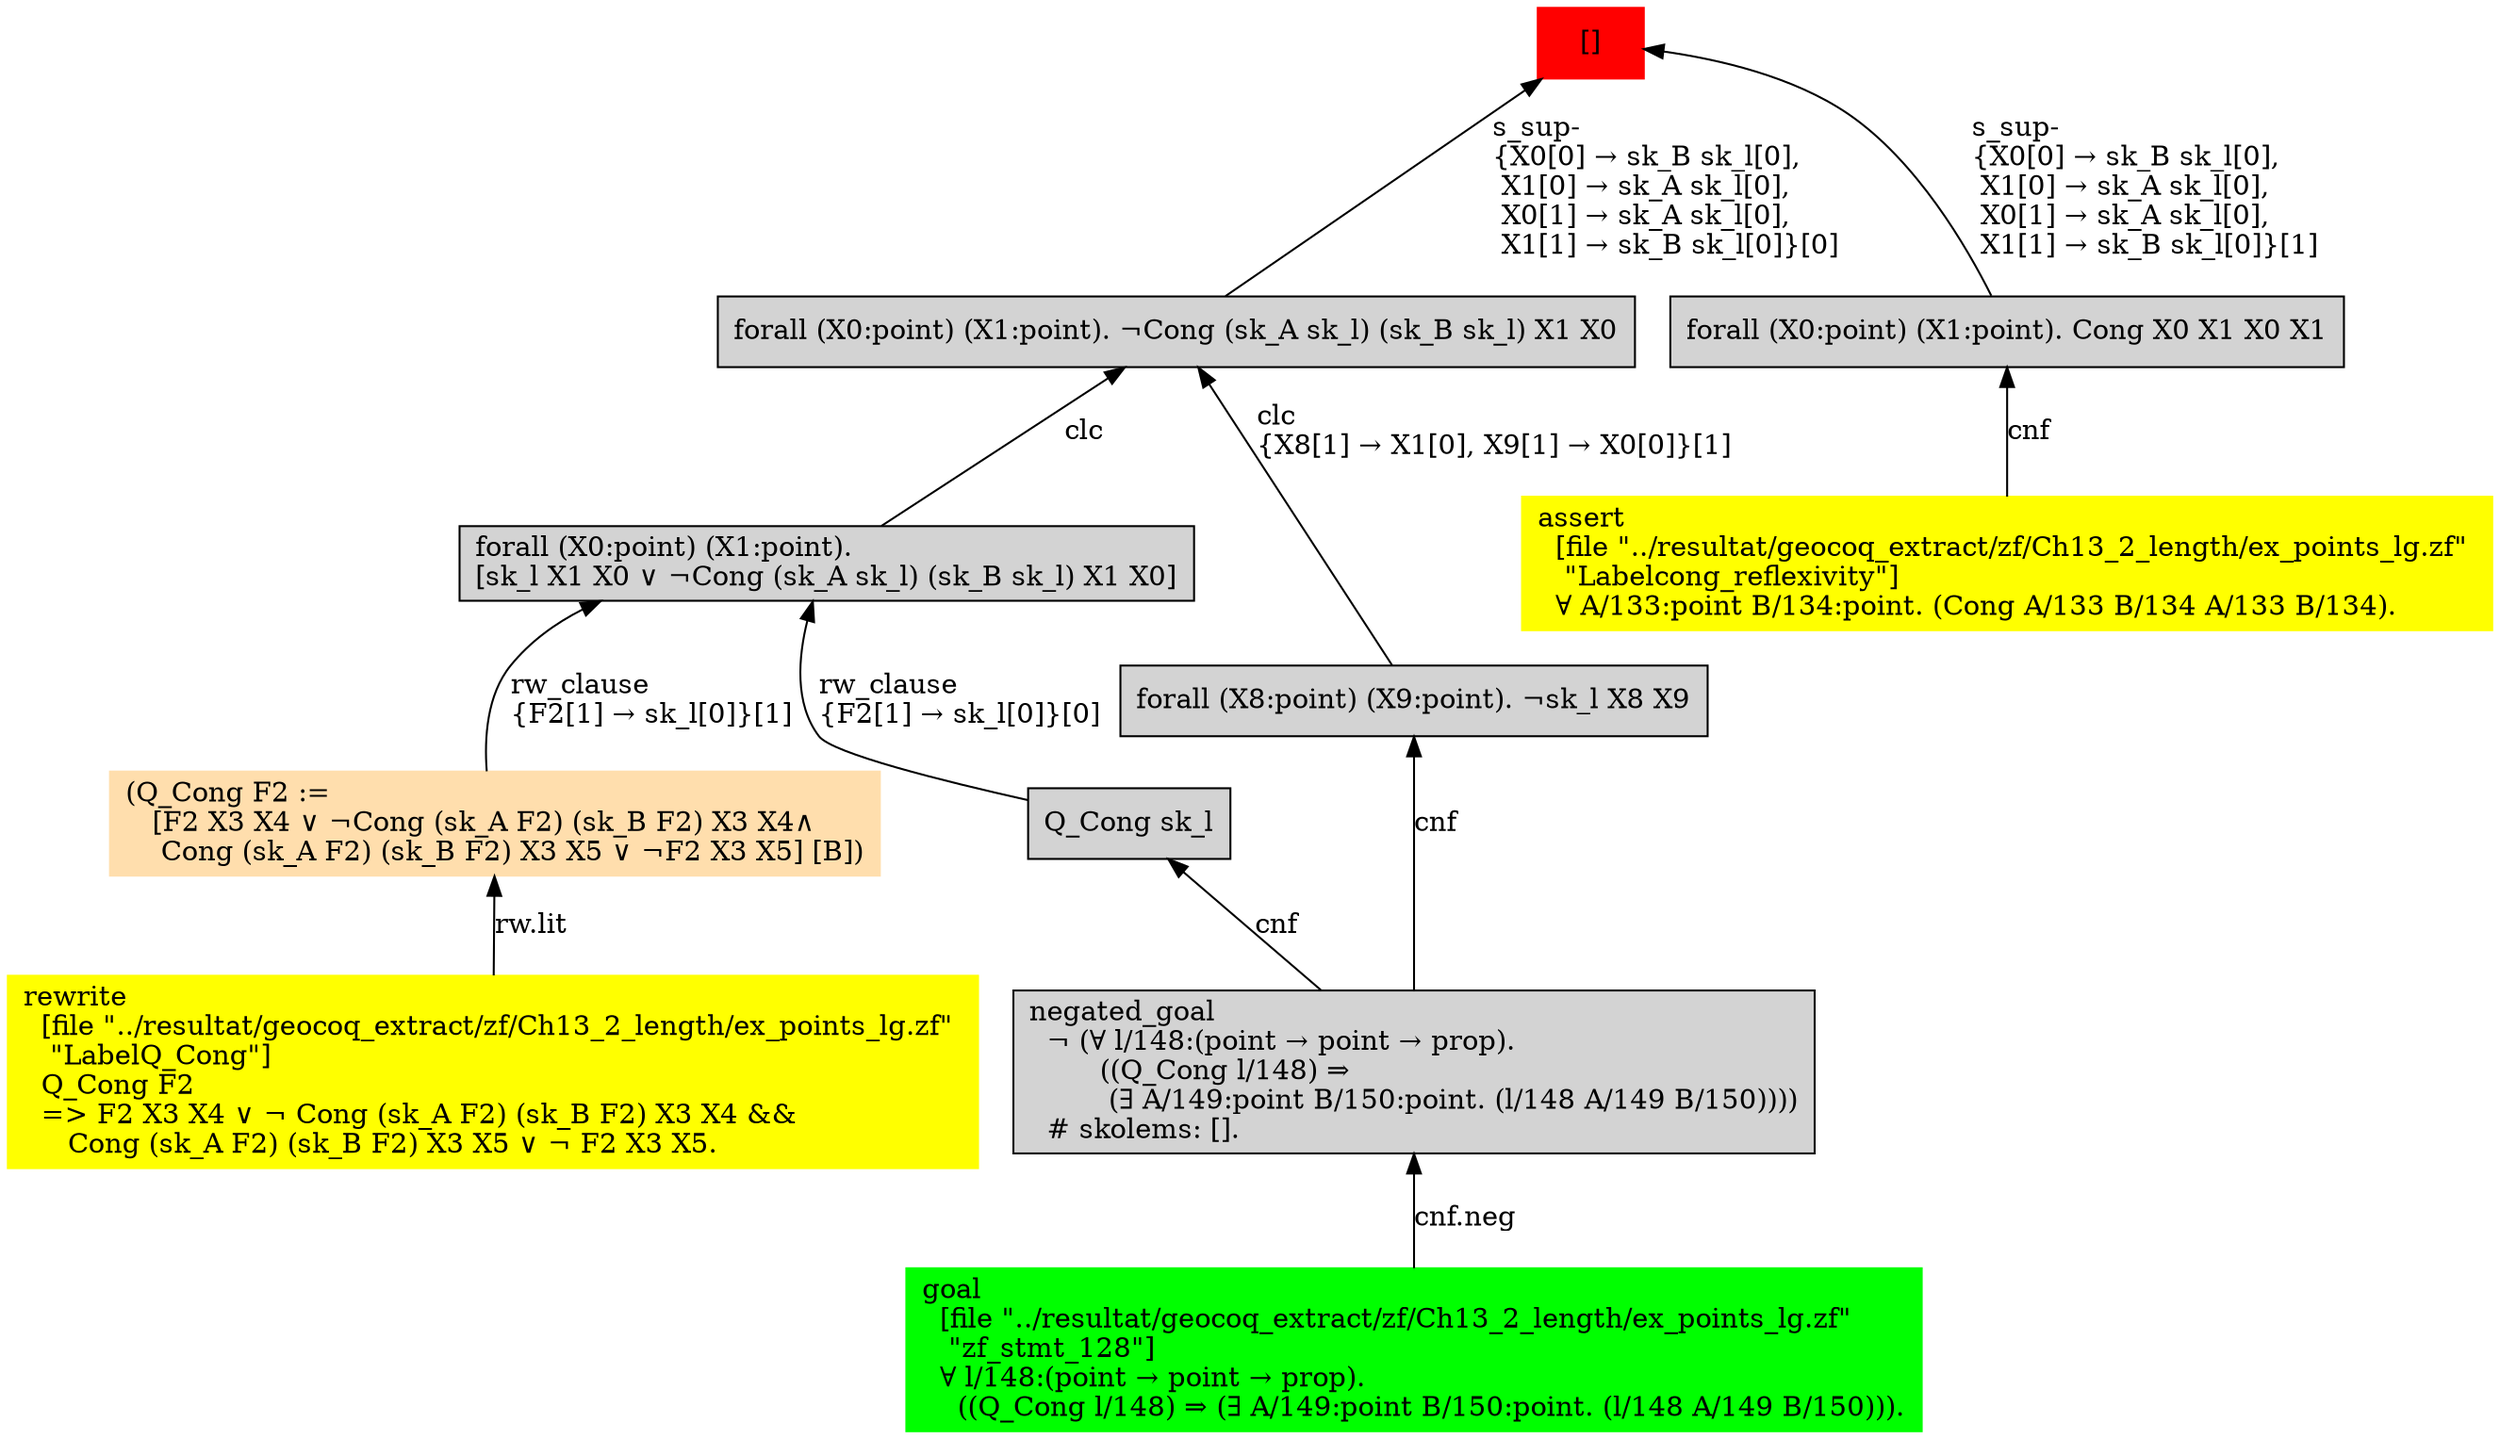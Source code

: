 digraph "unsat_graph" {
  vertex_0 [color=red, label="[]", shape=box, style=filled];
  vertex_0 -> vertex_1 [label="s_sup-\l\{X0[0] → sk_B sk_l[0], \l X1[0] → sk_A sk_l[0], \l X0[1] → sk_A sk_l[0], \l X1[1] → sk_B sk_l[0]\}[0]\l", dir="back"];
  vertex_1 [shape=box, label="forall (X0:point) (X1:point). ¬Cong (sk_A sk_l) (sk_B sk_l) X1 X0\l", style=filled];
  vertex_1 -> vertex_2 [label="clc\l\{X8[1] → X1[0], X9[1] → X0[0]\}[1]\l", dir="back"];
  vertex_2 [shape=box, label="forall (X8:point) (X9:point). ¬sk_l X8 X9\l", style=filled];
  vertex_2 -> vertex_3 [label="cnf", dir="back"];
  vertex_3 [shape=box, label="negated_goal\l  ¬ (∀ l/148:(point → point → prop).\l        ((Q_Cong l/148) ⇒\l         (∃ A/149:point B/150:point. (l/148 A/149 B/150))))\l  # skolems: [].\l", style=filled];
  vertex_3 -> vertex_4 [label="cnf.neg", dir="back"];
  vertex_4 [color=green, shape=box, label="goal\l  [file \"../resultat/geocoq_extract/zf/Ch13_2_length/ex_points_lg.zf\" \l   \"zf_stmt_128\"]\l  ∀ l/148:(point → point → prop).\l    ((Q_Cong l/148) ⇒ (∃ A/149:point B/150:point. (l/148 A/149 B/150))).\l", style=filled];
  vertex_1 -> vertex_5 [label="clc", dir="back"];
  vertex_5 [shape=box, label="forall (X0:point) (X1:point).\l[sk_l X1 X0 ∨ ¬Cong (sk_A sk_l) (sk_B sk_l) X1 X0]\l", style=filled];
  vertex_5 -> vertex_6 [label="rw_clause\l\{F2[1] → sk_l[0]\}[1]\l", dir="back"];
  vertex_6 [color=navajowhite, shape=box, label="(Q_Cong F2 :=\l   [F2 X3 X4 ∨ ¬Cong (sk_A F2) (sk_B F2) X3 X4∧\l    Cong (sk_A F2) (sk_B F2) X3 X5 ∨ ¬F2 X3 X5] [B])\l", style=filled];
  vertex_6 -> vertex_7 [label="rw.lit", dir="back"];
  vertex_7 [color=yellow, shape=box, label="rewrite\l  [file \"../resultat/geocoq_extract/zf/Ch13_2_length/ex_points_lg.zf\" \l   \"LabelQ_Cong\"]\l  Q_Cong F2\l  =\> F2 X3 X4 ∨ ¬ Cong (sk_A F2) (sk_B F2) X3 X4 && \l     Cong (sk_A F2) (sk_B F2) X3 X5 ∨ ¬ F2 X3 X5.\l", style=filled];
  vertex_5 -> vertex_8 [label="rw_clause\l\{F2[1] → sk_l[0]\}[0]\l", dir="back"];
  vertex_8 [shape=box, label="Q_Cong sk_l\l", style=filled];
  vertex_8 -> vertex_3 [label="cnf", dir="back"];
  vertex_0 -> vertex_9 [label="s_sup-\l\{X0[0] → sk_B sk_l[0], \l X1[0] → sk_A sk_l[0], \l X0[1] → sk_A sk_l[0], \l X1[1] → sk_B sk_l[0]\}[1]\l", dir="back"];
  vertex_9 [shape=box, label="forall (X0:point) (X1:point). Cong X0 X1 X0 X1\l", style=filled];
  vertex_9 -> vertex_10 [label="cnf", dir="back"];
  vertex_10 [color=yellow, shape=box, label="assert\l  [file \"../resultat/geocoq_extract/zf/Ch13_2_length/ex_points_lg.zf\" \l   \"Labelcong_reflexivity\"]\l  ∀ A/133:point B/134:point. (Cong A/133 B/134 A/133 B/134).\l", style=filled];
  }


